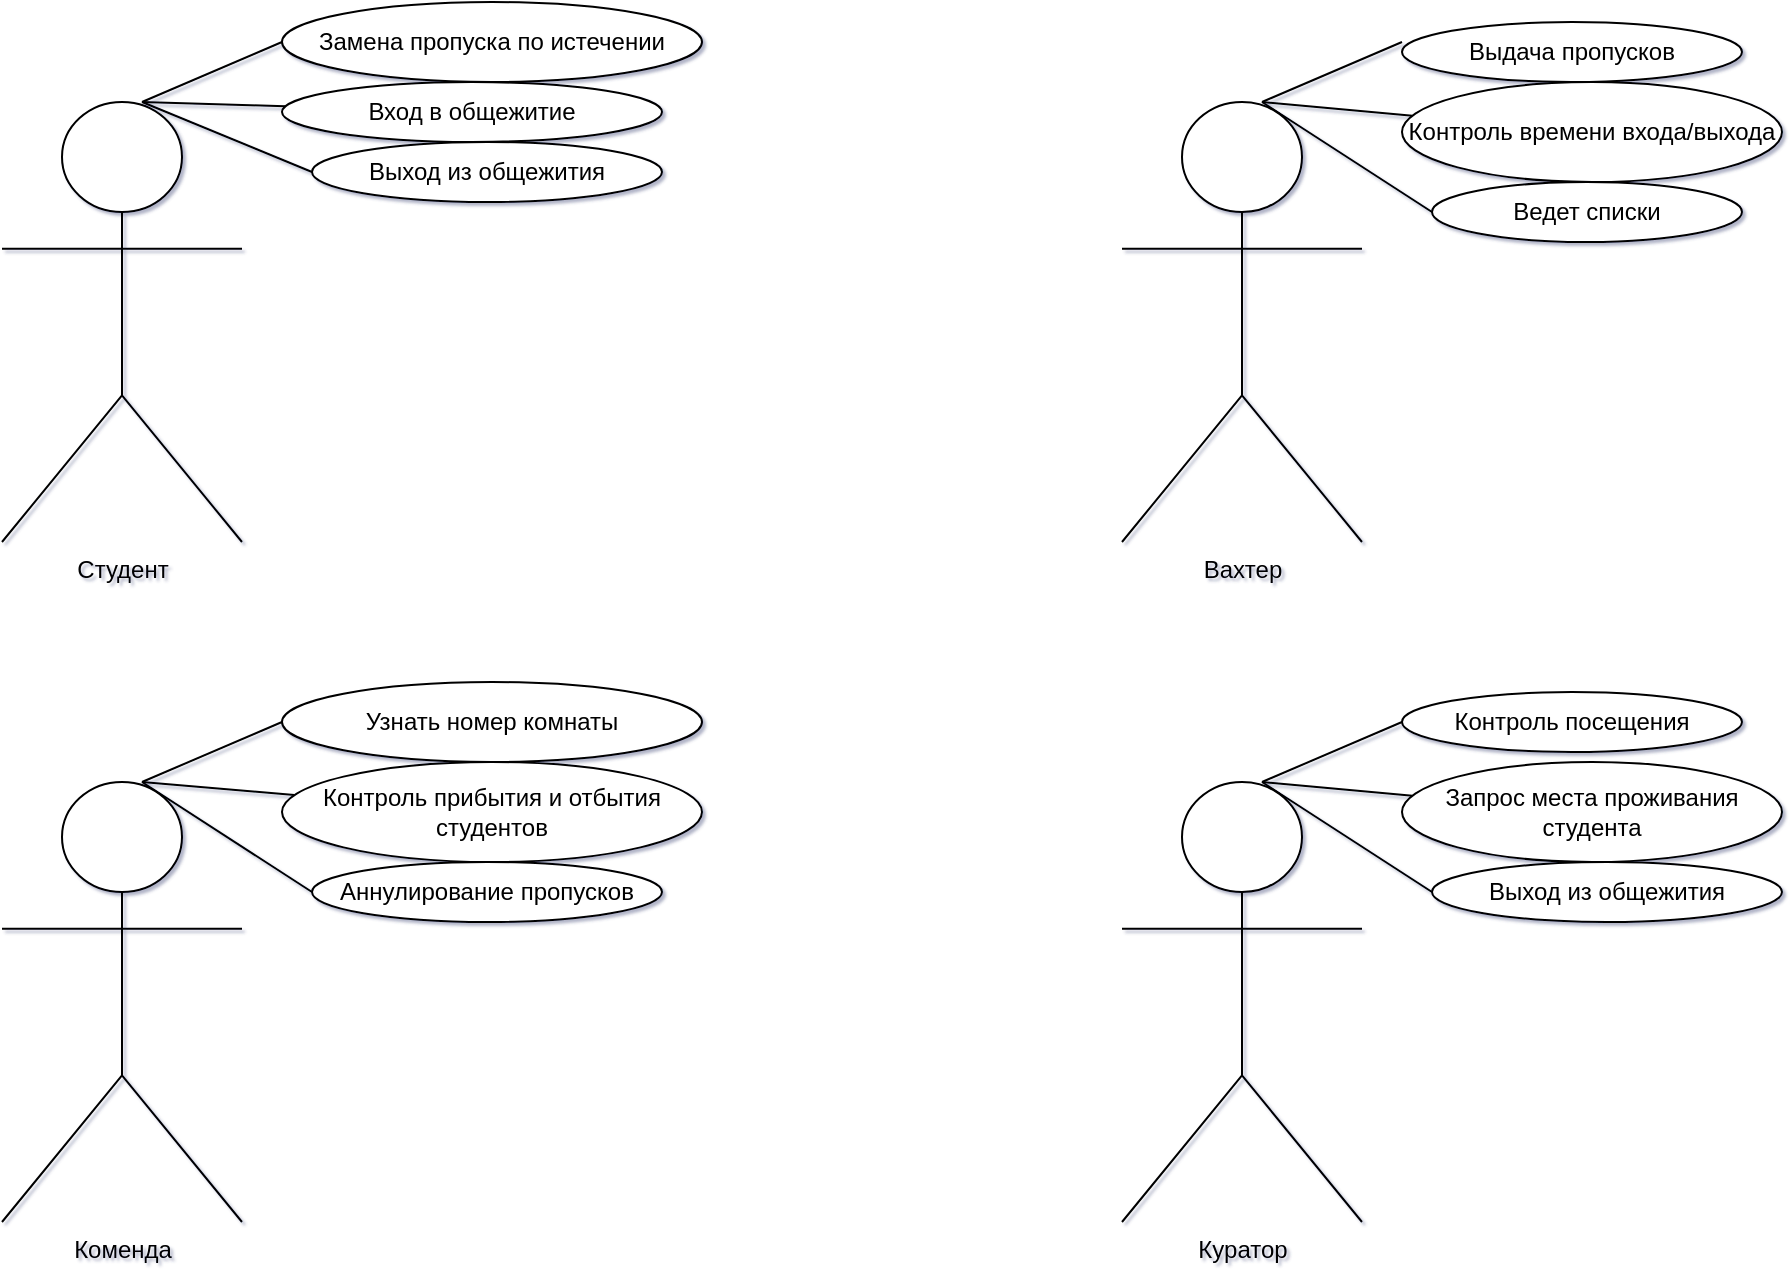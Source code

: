 <mxfile version="15.2.9" type="github">
  <diagram id="b5EAPsaf1SXaFSAwkQ5M" name="Page-1">
    <mxGraphModel dx="1240" dy="643" grid="1" gridSize="10" guides="1" tooltips="1" connect="1" arrows="1" fold="1" page="1" pageScale="1" pageWidth="827" pageHeight="1169" background="none" math="0" shadow="1">
      <root>
        <mxCell id="0" />
        <mxCell id="1" parent="0" />
        <mxCell id="_Vxxh2CEA5BiCO8p6rzK-5" value="Студент" style="shape=umlActor;verticalLabelPosition=bottom;verticalAlign=top;html=1;outlineConnect=0;labelBackgroundColor=none;" vertex="1" parent="1">
          <mxGeometry x="120" y="120" width="120" height="220" as="geometry" />
        </mxCell>
        <mxCell id="_Vxxh2CEA5BiCO8p6rzK-10" value="" style="endArrow=none;html=1;" edge="1" parent="1">
          <mxGeometry width="50" height="50" relative="1" as="geometry">
            <mxPoint x="190" y="120" as="sourcePoint" />
            <mxPoint x="260" y="90" as="targetPoint" />
          </mxGeometry>
        </mxCell>
        <mxCell id="_Vxxh2CEA5BiCO8p6rzK-12" value="Замена пропуска по истечении" style="ellipse;whiteSpace=wrap;html=1;labelBackgroundColor=none;" vertex="1" parent="1">
          <mxGeometry x="260" y="70" width="210" height="40" as="geometry" />
        </mxCell>
        <mxCell id="_Vxxh2CEA5BiCO8p6rzK-13" value="" style="endArrow=none;html=1;" edge="1" parent="1" target="_Vxxh2CEA5BiCO8p6rzK-14">
          <mxGeometry width="50" height="50" relative="1" as="geometry">
            <mxPoint x="190" y="120" as="sourcePoint" />
            <mxPoint x="280" y="130" as="targetPoint" />
          </mxGeometry>
        </mxCell>
        <mxCell id="_Vxxh2CEA5BiCO8p6rzK-14" value="Вход в общежитие" style="ellipse;whiteSpace=wrap;html=1;labelBackgroundColor=none;" vertex="1" parent="1">
          <mxGeometry x="260" y="110" width="190" height="30" as="geometry" />
        </mxCell>
        <mxCell id="_Vxxh2CEA5BiCO8p6rzK-15" value="" style="endArrow=none;html=1;entryX=0;entryY=0.5;entryDx=0;entryDy=0;" edge="1" parent="1" target="_Vxxh2CEA5BiCO8p6rzK-16">
          <mxGeometry width="50" height="50" relative="1" as="geometry">
            <mxPoint x="190" y="120" as="sourcePoint" />
            <mxPoint x="280" y="160" as="targetPoint" />
          </mxGeometry>
        </mxCell>
        <mxCell id="_Vxxh2CEA5BiCO8p6rzK-16" value="Выход из общежития" style="ellipse;whiteSpace=wrap;html=1;labelBackgroundColor=none;" vertex="1" parent="1">
          <mxGeometry x="275" y="140" width="175" height="30" as="geometry" />
        </mxCell>
        <mxCell id="_Vxxh2CEA5BiCO8p6rzK-24" value="Коменда" style="shape=umlActor;verticalLabelPosition=bottom;verticalAlign=top;html=1;outlineConnect=0;labelBackgroundColor=none;" vertex="1" parent="1">
          <mxGeometry x="120" y="460" width="120" height="220" as="geometry" />
        </mxCell>
        <mxCell id="_Vxxh2CEA5BiCO8p6rzK-25" value="" style="endArrow=none;html=1;" edge="1" parent="1">
          <mxGeometry width="50" height="50" relative="1" as="geometry">
            <mxPoint x="190" y="460" as="sourcePoint" />
            <mxPoint x="260" y="430" as="targetPoint" />
          </mxGeometry>
        </mxCell>
        <mxCell id="_Vxxh2CEA5BiCO8p6rzK-26" value="Узнать номер комнаты" style="ellipse;whiteSpace=wrap;html=1;labelBackgroundColor=none;" vertex="1" parent="1">
          <mxGeometry x="260" y="410" width="210" height="40" as="geometry" />
        </mxCell>
        <mxCell id="_Vxxh2CEA5BiCO8p6rzK-27" value="" style="endArrow=none;html=1;" edge="1" parent="1" target="_Vxxh2CEA5BiCO8p6rzK-28">
          <mxGeometry width="50" height="50" relative="1" as="geometry">
            <mxPoint x="190" y="460" as="sourcePoint" />
            <mxPoint x="280" y="470" as="targetPoint" />
          </mxGeometry>
        </mxCell>
        <mxCell id="_Vxxh2CEA5BiCO8p6rzK-28" value="Контроль прибытия и отбытия студентов" style="ellipse;whiteSpace=wrap;html=1;labelBackgroundColor=none;" vertex="1" parent="1">
          <mxGeometry x="260" y="450" width="210" height="50" as="geometry" />
        </mxCell>
        <mxCell id="_Vxxh2CEA5BiCO8p6rzK-29" value="" style="endArrow=none;html=1;entryX=0;entryY=0.5;entryDx=0;entryDy=0;" edge="1" parent="1" target="_Vxxh2CEA5BiCO8p6rzK-30">
          <mxGeometry width="50" height="50" relative="1" as="geometry">
            <mxPoint x="190" y="460" as="sourcePoint" />
            <mxPoint x="280" y="500" as="targetPoint" />
          </mxGeometry>
        </mxCell>
        <mxCell id="_Vxxh2CEA5BiCO8p6rzK-30" value="Аннулирование пропусков" style="ellipse;whiteSpace=wrap;html=1;labelBackgroundColor=none;" vertex="1" parent="1">
          <mxGeometry x="275" y="500" width="175" height="30" as="geometry" />
        </mxCell>
        <mxCell id="_Vxxh2CEA5BiCO8p6rzK-31" value="Вахтер" style="shape=umlActor;verticalLabelPosition=bottom;verticalAlign=top;html=1;outlineConnect=0;labelBackgroundColor=none;" vertex="1" parent="1">
          <mxGeometry x="680" y="120" width="120" height="220" as="geometry" />
        </mxCell>
        <mxCell id="_Vxxh2CEA5BiCO8p6rzK-32" value="" style="endArrow=none;html=1;" edge="1" parent="1">
          <mxGeometry width="50" height="50" relative="1" as="geometry">
            <mxPoint x="750" y="120" as="sourcePoint" />
            <mxPoint x="820" y="90" as="targetPoint" />
          </mxGeometry>
        </mxCell>
        <mxCell id="_Vxxh2CEA5BiCO8p6rzK-33" value="Выдача пропусков" style="ellipse;whiteSpace=wrap;html=1;labelBackgroundColor=none;" vertex="1" parent="1">
          <mxGeometry x="820" y="80" width="170" height="30" as="geometry" />
        </mxCell>
        <mxCell id="_Vxxh2CEA5BiCO8p6rzK-34" value="" style="endArrow=none;html=1;" edge="1" parent="1" target="_Vxxh2CEA5BiCO8p6rzK-35">
          <mxGeometry width="50" height="50" relative="1" as="geometry">
            <mxPoint x="750" y="120" as="sourcePoint" />
            <mxPoint x="840" y="130" as="targetPoint" />
          </mxGeometry>
        </mxCell>
        <mxCell id="_Vxxh2CEA5BiCO8p6rzK-35" value="Контроль времени входа/выхода" style="ellipse;whiteSpace=wrap;html=1;labelBackgroundColor=none;" vertex="1" parent="1">
          <mxGeometry x="820" y="110" width="190" height="50" as="geometry" />
        </mxCell>
        <mxCell id="_Vxxh2CEA5BiCO8p6rzK-36" value="" style="endArrow=none;html=1;entryX=0;entryY=0.5;entryDx=0;entryDy=0;" edge="1" parent="1" target="_Vxxh2CEA5BiCO8p6rzK-37">
          <mxGeometry width="50" height="50" relative="1" as="geometry">
            <mxPoint x="750" y="120" as="sourcePoint" />
            <mxPoint x="840" y="160" as="targetPoint" />
          </mxGeometry>
        </mxCell>
        <mxCell id="_Vxxh2CEA5BiCO8p6rzK-37" value="Ведет списки" style="ellipse;whiteSpace=wrap;html=1;labelBackgroundColor=none;" vertex="1" parent="1">
          <mxGeometry x="835" y="160" width="155" height="30" as="geometry" />
        </mxCell>
        <mxCell id="_Vxxh2CEA5BiCO8p6rzK-38" value="Куратор" style="shape=umlActor;verticalLabelPosition=bottom;verticalAlign=top;html=1;outlineConnect=0;labelBackgroundColor=none;" vertex="1" parent="1">
          <mxGeometry x="680" y="460" width="120" height="220" as="geometry" />
        </mxCell>
        <mxCell id="_Vxxh2CEA5BiCO8p6rzK-39" value="" style="endArrow=none;html=1;" edge="1" parent="1">
          <mxGeometry width="50" height="50" relative="1" as="geometry">
            <mxPoint x="750" y="460" as="sourcePoint" />
            <mxPoint x="820" y="430" as="targetPoint" />
          </mxGeometry>
        </mxCell>
        <mxCell id="_Vxxh2CEA5BiCO8p6rzK-40" value="Контроль посещения" style="ellipse;whiteSpace=wrap;html=1;labelBackgroundColor=none;" vertex="1" parent="1">
          <mxGeometry x="820" y="415" width="170" height="30" as="geometry" />
        </mxCell>
        <mxCell id="_Vxxh2CEA5BiCO8p6rzK-41" value="" style="endArrow=none;html=1;" edge="1" parent="1" target="_Vxxh2CEA5BiCO8p6rzK-42">
          <mxGeometry width="50" height="50" relative="1" as="geometry">
            <mxPoint x="750" y="460" as="sourcePoint" />
            <mxPoint x="840" y="470" as="targetPoint" />
          </mxGeometry>
        </mxCell>
        <mxCell id="_Vxxh2CEA5BiCO8p6rzK-42" value="Запрос места проживания студента" style="ellipse;whiteSpace=wrap;html=1;labelBackgroundColor=none;" vertex="1" parent="1">
          <mxGeometry x="820" y="450" width="190" height="50" as="geometry" />
        </mxCell>
        <mxCell id="_Vxxh2CEA5BiCO8p6rzK-43" value="" style="endArrow=none;html=1;entryX=0;entryY=0.5;entryDx=0;entryDy=0;" edge="1" parent="1" target="_Vxxh2CEA5BiCO8p6rzK-44">
          <mxGeometry width="50" height="50" relative="1" as="geometry">
            <mxPoint x="750" y="460" as="sourcePoint" />
            <mxPoint x="840" y="500" as="targetPoint" />
          </mxGeometry>
        </mxCell>
        <mxCell id="_Vxxh2CEA5BiCO8p6rzK-44" value="Выход из общежития" style="ellipse;whiteSpace=wrap;html=1;labelBackgroundColor=none;" vertex="1" parent="1">
          <mxGeometry x="835" y="500" width="175" height="30" as="geometry" />
        </mxCell>
      </root>
    </mxGraphModel>
  </diagram>
</mxfile>
